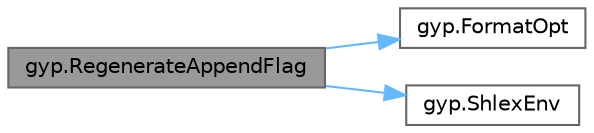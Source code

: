 digraph "gyp.RegenerateAppendFlag"
{
 // LATEX_PDF_SIZE
  bgcolor="transparent";
  edge [fontname=Helvetica,fontsize=10,labelfontname=Helvetica,labelfontsize=10];
  node [fontname=Helvetica,fontsize=10,shape=box,height=0.2,width=0.4];
  rankdir="LR";
  Node1 [id="Node000001",label="gyp.RegenerateAppendFlag",height=0.2,width=0.4,color="gray40", fillcolor="grey60", style="filled", fontcolor="black",tooltip=" "];
  Node1 -> Node2 [id="edge3_Node000001_Node000002",color="steelblue1",style="solid",tooltip=" "];
  Node2 [id="Node000002",label="gyp.FormatOpt",height=0.2,width=0.4,color="grey40", fillcolor="white", style="filled",URL="$namespacegyp.html#a357aa27a073cb6b473a8e36561cbb323",tooltip=" "];
  Node1 -> Node3 [id="edge4_Node000001_Node000003",color="steelblue1",style="solid",tooltip=" "];
  Node3 [id="Node000003",label="gyp.ShlexEnv",height=0.2,width=0.4,color="grey40", fillcolor="white", style="filled",URL="$namespacegyp.html#a3eb32661788979e5e6c8361241d8f43d",tooltip=" "];
}
